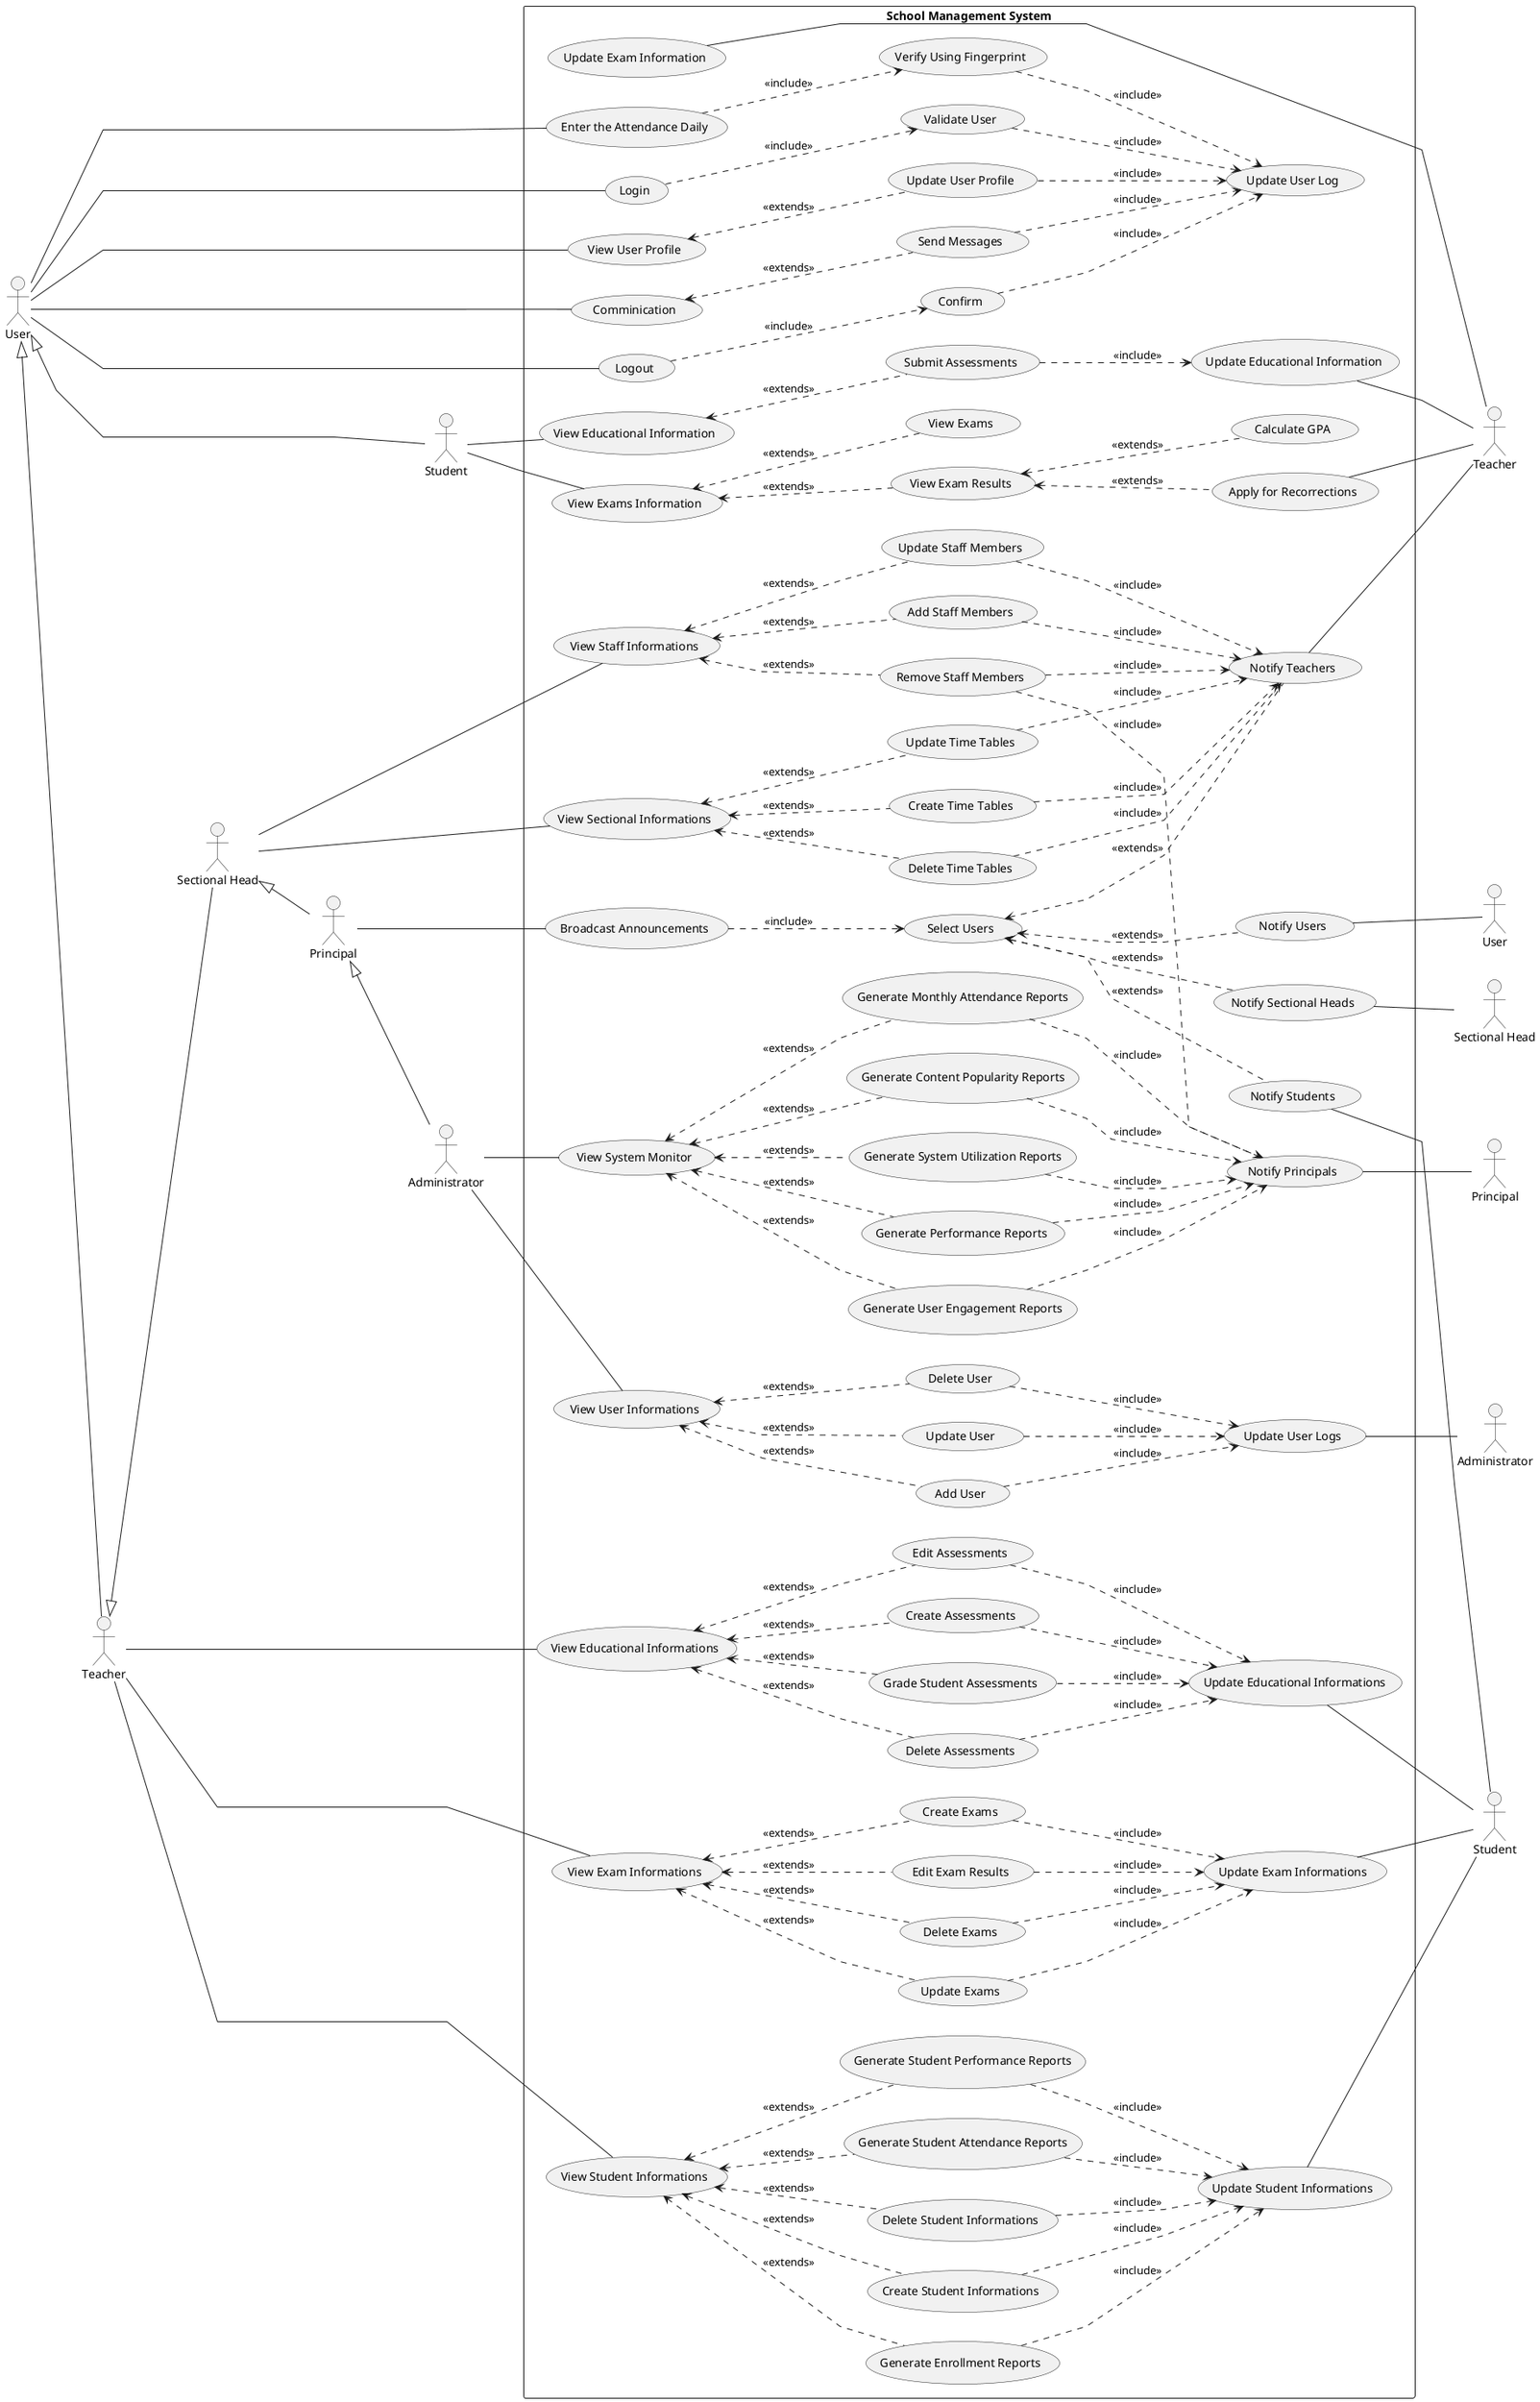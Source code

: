 @startuml School Management System

left to right direction
skinparam linetype polyline

actor "User" as U
actor "User" as UR
actor "Student" as S
actor "Student" as SR
actor "Teacher" as T
actor "Teacher" as TR
actor "Sectional Head" as SH
actor "Sectional Head" as SHR
actor "Principal" as P
actor "Principal" as PR
actor "Administrator" as A
actor "Administrator" as AR

U <|-- S
U <|-- T
T <|-- SH
SH <|-- P
P <|-- A

rectangle "School Management System" {
        U -- (Enter the Attendance Daily)
        (Enter the Attendance Daily) ..> (Verify Using Fingerprint) : <<include>>
        (Verify Using Fingerprint) ..> (Update User Log) : <<include>>

        U -- (Login)
        (Login) ..> (Validate User) : <<include>>
        (Validate User) ..> (Update User Log) : <<include>>

        U -- (View User Profile)
        (View User Profile) <.. (Update User Profile) : <<extends>>
        (Update User Profile) ..> (Update User Log) : <<include>>

        U -- (Comminication)
        (Comminication) <.. (Send Messages) : <<extends>>
        (Send Messages) ..> (Update User Log) : <<include>>

        U -- (Logout)
        (Logout) ..> (Confirm) : <<include>>
        (Confirm) ..> (Update User Log) : <<include>>

        (Notify Users) -- UR

        S -- (View Educational Information)
        (View Educational Information) <.. (Submit Assessments) : <<extends>>

        (Submit Assessments) ..> (Update Educational Information) : <<include>>

        S -- (View Exams Information)
        (View Exams Information) <.. (View Exams) : <<extends>>
        (View Exams Information) <.. (View Exam Results) : <<extends>>
        (View Exam Results) <.. (Apply for Recorrections) : <<extends>>
        (View Exam Results) <.. (Calculate GPA) : <<extends>>

        (Update Student Informations) -- SR
        (Update Educational Informations) -- SR
        (Update Exam Informations) -- SR
        (Notify Students) -- SR

        T -- (View Student Informations)
        (View Student Informations) <.. (Create Student Informations) : <<extends>>
        (View Student Informations) <.. (Delete Student Informations) : <<extends>>
        (View Student Informations) <.. (Generate Student Attendance Reports) : <<extends>>
        (View Student Informations) <.. (Generate Student Performance Reports) : <<extends>>
        (View Student Informations) <.. (Generate Enrollment Reports) : <<extends>>

        (Create Student Informations) ..> (Update Student Informations) : <<include>>
        (Delete Student Informations) ..> (Update Student Informations) : <<include>>
        (Generate Student Attendance Reports) ..> (Update Student Informations) : <<include>>
        (Generate Student Performance Reports) ..> (Update Student Informations) : <<include>>
        (Generate Enrollment Reports) ..> (Update Student Informations): <<include>>

        T -- (View Educational Informations)
        (View Educational Informations) <.. (Create Assessments) : <<extends>>
        (View Educational Informations) <.. (Edit Assessments) : <<extends>>
        (View Educational Informations) <.. (Delete Assessments) : <<extends>>
        (View Educational Informations) <.. (Grade Student Assessments) : <<extends>>

        (Create Assessments) ..> (Update Educational Informations): <<include>>
        (Edit Assessments) ..> (Update Educational Informations): <<include>>
        (Delete Assessments) ..> (Update Educational Informations): <<include>>
        (Grade Student Assessments) ..> (Update Educational Informations) : <<include>>

        T -- (View Exam Informations)
        (View Exam Informations) <.. (Create Exams) : <<extends>>
        (View Exam Informations) <.. (Update Exams) : <<extends>>
        (View Exam Informations) <.. (Delete Exams) : <<extends>>
        (View Exam Informations) <.. (Edit Exam Results) : <<extends>>

        (Create Exams) ..> (Update Exam Informations) : <<include>>
        (Update Exams) ..> (Update Exam Informations) : <<include>>
        (Delete Exams) ..> (Update Exam Informations) : <<include>>
        (Edit Exam Results) ..> (Update Exam Informations) : <<include>>

        (Update Educational Information) -- TR
        (Update Exam Information) -- TR
        (Apply for Recorrections) -- TR
        (Notify Teachers) -- TR

        SH -- (View Staff Informations)
        (View Staff Informations) <.. (Add Staff Members) : <<extends>>
        (View Staff Informations) <.. (Update Staff Members) : <<extends>>
        (View Staff Informations) <.. (Remove Staff Members) : <<extends>>
        
        SH -- (View Sectional Informations)
        (View Sectional Informations) <.. (Create Time Tables) : <<extends>>
        (View Sectional Informations) <.. (Update Time Tables) : <<extends>>
        (View Sectional Informations) <.. (Delete Time Tables) : <<extends>>

        (Add Staff Members) ..> (Notify Teachers) : <<include>>
        (Update Staff Members) ..> (Notify Teachers) : <<include>>
        (Remove Staff Members) ..> (Notify Teachers) : <<include>>
        (Remove Staff Members) ..> (Notify Principals) : <<include>>
        (Create Time Tables) ..> (Notify Teachers): <<include>>
        (Update Time Tables) ..> (Notify Teachers) : <<include>>
        (Delete Time Tables) ..> (Notify Teachers) : <<include>>

        (Notify Sectional Heads) -- SHR

        P -- (Broadcast Announcements)
        (Broadcast Announcements) ..> (Select Users) : <<include>>

        (Select Users) <.. (Notify Users) : <<extends>>
        (Select Users) <.. (Notify Sectional Heads) : <<extends>>
        (Select Users) <.. (Notify Teachers) : <<extends>>
        (Select Users) <.. (Notify Students) : <<extends>>

        (Notify Principals) -- PR

        A -- (View User Informations)
        (View User Informations) <.. (Add User) : <<extends>>
        (View User Informations) <.. (Update User) : <<extends>>
        (View User Informations) <.. (Delete User) : <<extends>>

        (Add User) ..> (Update User Logs) : <<include>>
        (Update User) ..> (Update User Logs) : <<include>>
        (Delete User) ..> (Update User Logs) : <<include>>

        A -- (View System Monitor)
        (View System Monitor) <.. (Generate User Engagement Reports) : <<extends>>
        (View System Monitor) <.. (Generate Performance Reports) : <<extends>>
        (View System Monitor) <.. (Generate System Utilization Reports) : <<extends>>
        (View System Monitor) <.. (Generate Content Popularity Reports) : <<extends>>
        (View System Monitor) <.. (Generate Monthly Attendance Reports) : <<extends>>

        (Generate User Engagement Reports) ..> (Notify Principals) : <<include>>
        (Generate Performance Reports) ..> (Notify Principals) : <<include>>
        (Generate System Utilization Reports) ..> (Notify Principals) : <<include>>
        (Generate Content Popularity Reports) ..> (Notify Principals) : <<include>>
        (Generate Monthly Attendance Reports) ..> (Notify Principals) : <<include>>

        (Update User Logs) -- AR
}

@enduml